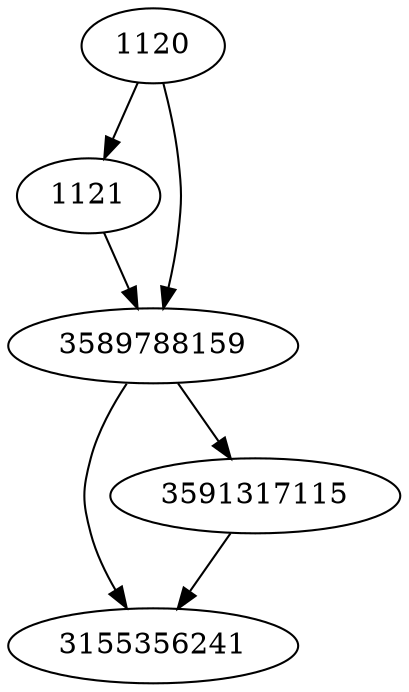 strict digraph  {
1120;
1121;
3155356241;
3591317115;
3589788159;
1120 -> 1121;
1120 -> 3589788159;
1121 -> 3589788159;
3591317115 -> 3155356241;
3589788159 -> 3155356241;
3589788159 -> 3591317115;
}
